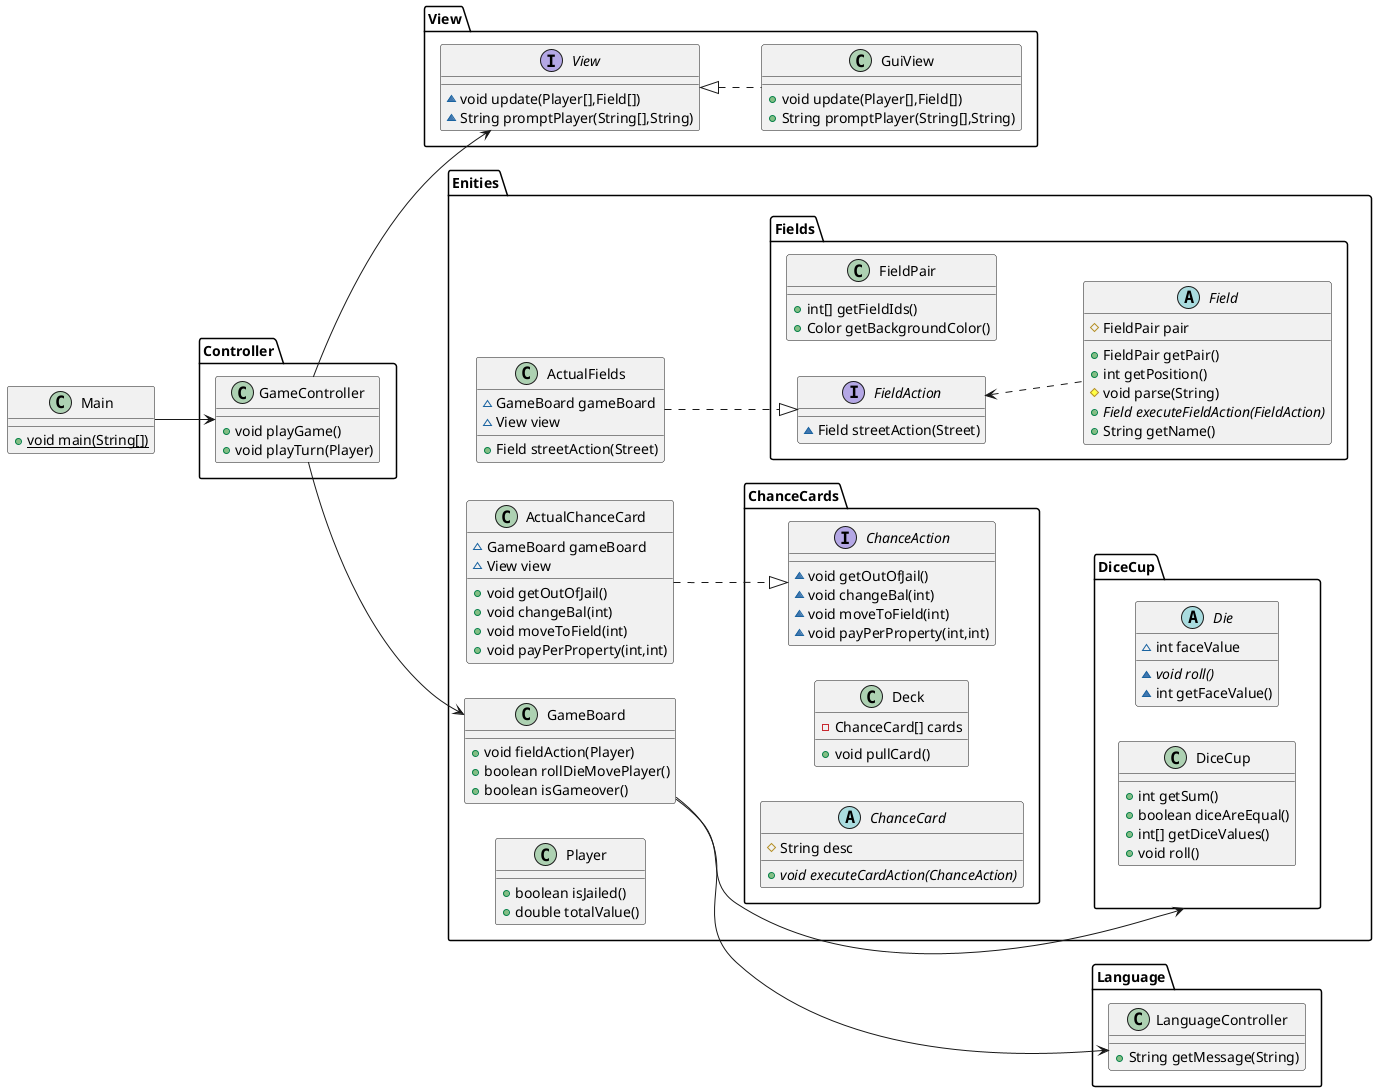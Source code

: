 @startuml
left to right direction

interface View.View {
~ void update(Player[],Field[])
~ String promptPlayer(String[],String)
}


interface Enities.ChanceCards.ChanceAction {
~ void getOutOfJail()
~ void changeBal(int)
~ void moveToField(int)
~ void payPerProperty(int,int)
}
class Enities.GameBoard {
+ void fieldAction(Player)
+ boolean rollDieMovePlayer()
+ boolean isGameover()
}
class Enities.Player {







+ boolean isJailed()
+ double totalValue()
}




class Enities.ChanceCards.Deck {
-ChanceCard[] cards
+ void pullCard()
}

class Enities.ActualChanceCard {
~ GameBoard gameBoard
~ View view
+ void getOutOfJail()
+ void changeBal(int)
+ void moveToField(int)
+ void payPerProperty(int,int)
}

abstract class Enities.Fields.Field {


# FieldPair pair
+ FieldPair getPair()
+ int getPosition()
# void parse(String)
+ {abstract}Field executeFieldAction(FieldAction)
+ String getName()
}
class Language.LanguageController {
+ String getMessage(String)
}
class Enities.Fields.FieldPair {
+ int[] getFieldIds()
+ Color getBackgroundColor()
}
abstract class Enities.DiceCup.Die {
~ int faceValue
~ {abstract}void roll()
~ int getFaceValue()
}


class Enities.DiceCup.DiceCup {
+ int getSum()
+ boolean diceAreEqual()
+ int[] getDiceValues()
+ void roll()
}
class Controller.GameController {
+ void playGame()
+ void playTurn(Player)
}



class View.GuiView {
+ void update(Player[],Field[])
+ String promptPlayer(String[],String)
}



abstract class Enities.ChanceCards.ChanceCard {
# String desc
+ {abstract}void executeCardAction(ChanceAction)
}
class Enities.ActualFields {
~ GameBoard gameBoard
~ View view
+ Field streetAction(Street)
}
class Main {
+ {static} void main(String[])
}

interface Enities.Fields.FieldAction {
~ Field streetAction(Street)
}





Enities.ChanceCards.ChanceAction <|.up. Enities.ActualChanceCard
Enities.Fields.FieldAction <|.up. Enities.ActualFields
View.View <|.. View.GuiView
Controller.GameController --> View.View
Controller.GameController --> Enities.GameBoard
Enities.GameBoard -down-->Enities.DiceCup
Main -->Controller.GameController
Enities.GameBoard --->Language.LanguageController
Enities.Fields.FieldAction<..Enities.Fields.Field

@enduml